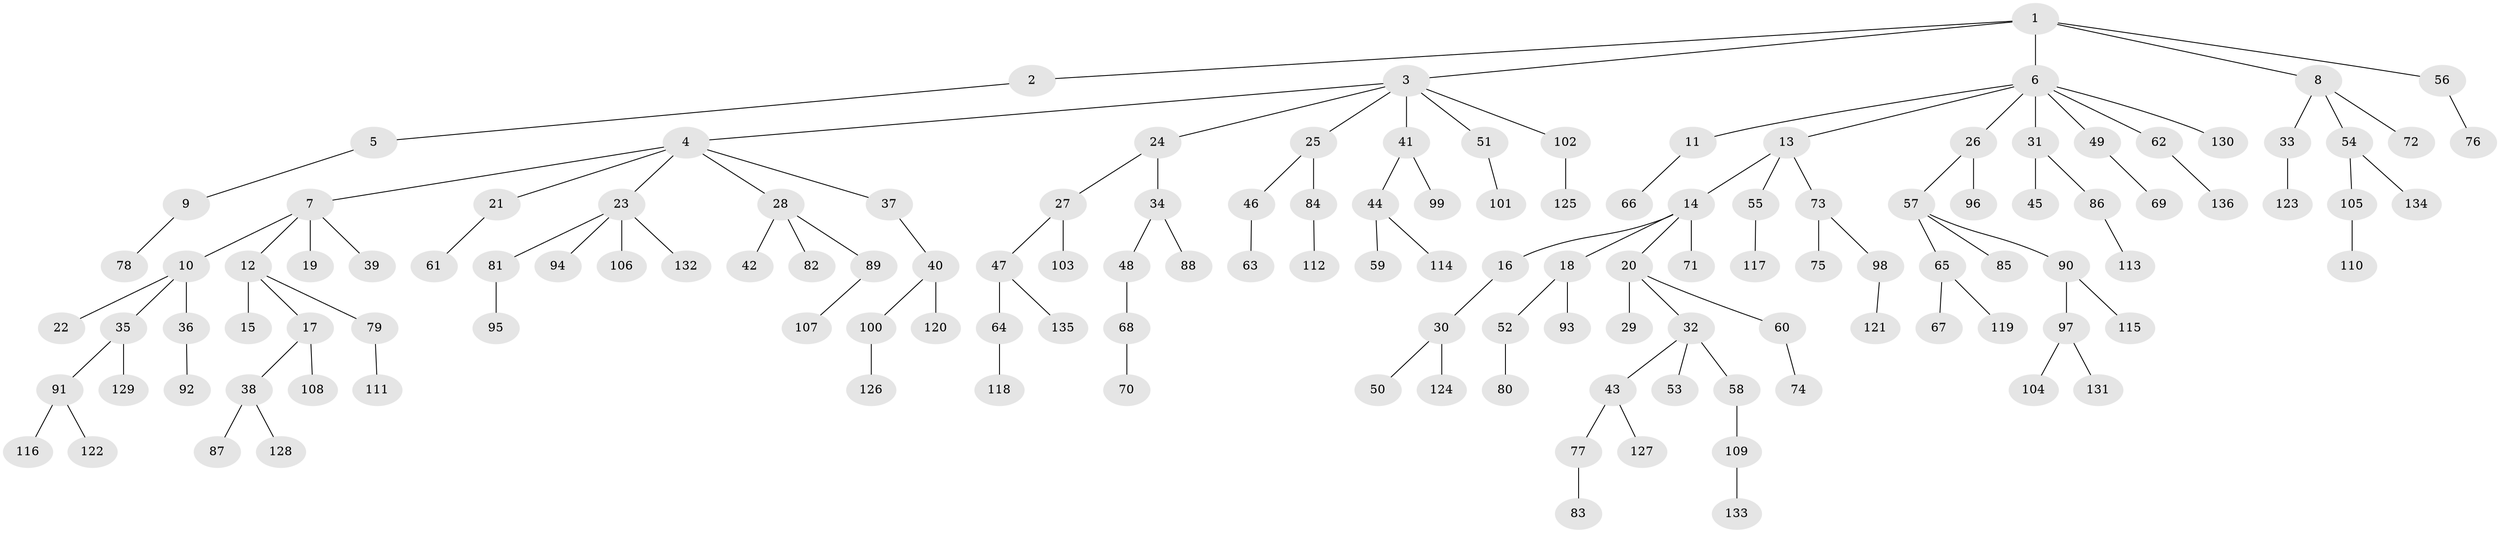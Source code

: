 // coarse degree distribution, {10: 0.01098901098901099, 2: 0.21978021978021978, 9: 0.01098901098901099, 8: 0.01098901098901099, 4: 0.03296703296703297, 3: 0.14285714285714285, 1: 0.5494505494505495, 7: 0.01098901098901099, 5: 0.01098901098901099}
// Generated by graph-tools (version 1.1) at 2025/52/02/27/25 19:52:13]
// undirected, 136 vertices, 135 edges
graph export_dot {
graph [start="1"]
  node [color=gray90,style=filled];
  1;
  2;
  3;
  4;
  5;
  6;
  7;
  8;
  9;
  10;
  11;
  12;
  13;
  14;
  15;
  16;
  17;
  18;
  19;
  20;
  21;
  22;
  23;
  24;
  25;
  26;
  27;
  28;
  29;
  30;
  31;
  32;
  33;
  34;
  35;
  36;
  37;
  38;
  39;
  40;
  41;
  42;
  43;
  44;
  45;
  46;
  47;
  48;
  49;
  50;
  51;
  52;
  53;
  54;
  55;
  56;
  57;
  58;
  59;
  60;
  61;
  62;
  63;
  64;
  65;
  66;
  67;
  68;
  69;
  70;
  71;
  72;
  73;
  74;
  75;
  76;
  77;
  78;
  79;
  80;
  81;
  82;
  83;
  84;
  85;
  86;
  87;
  88;
  89;
  90;
  91;
  92;
  93;
  94;
  95;
  96;
  97;
  98;
  99;
  100;
  101;
  102;
  103;
  104;
  105;
  106;
  107;
  108;
  109;
  110;
  111;
  112;
  113;
  114;
  115;
  116;
  117;
  118;
  119;
  120;
  121;
  122;
  123;
  124;
  125;
  126;
  127;
  128;
  129;
  130;
  131;
  132;
  133;
  134;
  135;
  136;
  1 -- 2;
  1 -- 3;
  1 -- 6;
  1 -- 8;
  1 -- 56;
  2 -- 5;
  3 -- 4;
  3 -- 24;
  3 -- 25;
  3 -- 41;
  3 -- 51;
  3 -- 102;
  4 -- 7;
  4 -- 21;
  4 -- 23;
  4 -- 28;
  4 -- 37;
  5 -- 9;
  6 -- 11;
  6 -- 13;
  6 -- 26;
  6 -- 31;
  6 -- 49;
  6 -- 62;
  6 -- 130;
  7 -- 10;
  7 -- 12;
  7 -- 19;
  7 -- 39;
  8 -- 33;
  8 -- 54;
  8 -- 72;
  9 -- 78;
  10 -- 22;
  10 -- 35;
  10 -- 36;
  11 -- 66;
  12 -- 15;
  12 -- 17;
  12 -- 79;
  13 -- 14;
  13 -- 55;
  13 -- 73;
  14 -- 16;
  14 -- 18;
  14 -- 20;
  14 -- 71;
  16 -- 30;
  17 -- 38;
  17 -- 108;
  18 -- 52;
  18 -- 93;
  20 -- 29;
  20 -- 32;
  20 -- 60;
  21 -- 61;
  23 -- 81;
  23 -- 94;
  23 -- 106;
  23 -- 132;
  24 -- 27;
  24 -- 34;
  25 -- 46;
  25 -- 84;
  26 -- 57;
  26 -- 96;
  27 -- 47;
  27 -- 103;
  28 -- 42;
  28 -- 82;
  28 -- 89;
  30 -- 50;
  30 -- 124;
  31 -- 45;
  31 -- 86;
  32 -- 43;
  32 -- 53;
  32 -- 58;
  33 -- 123;
  34 -- 48;
  34 -- 88;
  35 -- 91;
  35 -- 129;
  36 -- 92;
  37 -- 40;
  38 -- 87;
  38 -- 128;
  40 -- 100;
  40 -- 120;
  41 -- 44;
  41 -- 99;
  43 -- 77;
  43 -- 127;
  44 -- 59;
  44 -- 114;
  46 -- 63;
  47 -- 64;
  47 -- 135;
  48 -- 68;
  49 -- 69;
  51 -- 101;
  52 -- 80;
  54 -- 105;
  54 -- 134;
  55 -- 117;
  56 -- 76;
  57 -- 65;
  57 -- 85;
  57 -- 90;
  58 -- 109;
  60 -- 74;
  62 -- 136;
  64 -- 118;
  65 -- 67;
  65 -- 119;
  68 -- 70;
  73 -- 75;
  73 -- 98;
  77 -- 83;
  79 -- 111;
  81 -- 95;
  84 -- 112;
  86 -- 113;
  89 -- 107;
  90 -- 97;
  90 -- 115;
  91 -- 116;
  91 -- 122;
  97 -- 104;
  97 -- 131;
  98 -- 121;
  100 -- 126;
  102 -- 125;
  105 -- 110;
  109 -- 133;
}
